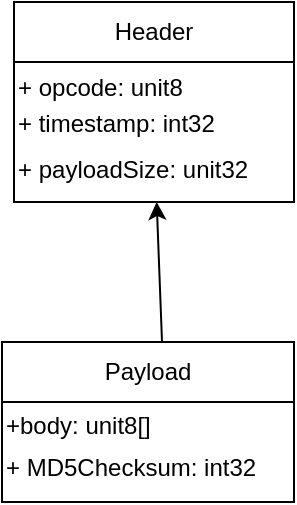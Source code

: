 <mxfile version="25.0.1">
  <diagram name="Pagina-1" id="PTWMIlFcWEW1Bm_SqzjM">
    <mxGraphModel dx="1009" dy="539" grid="1" gridSize="10" guides="1" tooltips="1" connect="1" arrows="1" fold="1" page="1" pageScale="1" pageWidth="827" pageHeight="1169" math="0" shadow="0">
      <root>
        <mxCell id="0" />
        <mxCell id="1" parent="0" />
        <mxCell id="Hz0j49JLsUxRW7hpQC5l-4" value="Header" style="rounded=0;whiteSpace=wrap;html=1;" vertex="1" parent="1">
          <mxGeometry x="360" y="80" width="140" height="30" as="geometry" />
        </mxCell>
        <mxCell id="Hz0j49JLsUxRW7hpQC5l-7" value="+ opcode: unit8&lt;br&gt;&lt;div style=&quot;text-align: justify; line-height: 190%;&quot;&gt;+ timestamp: int32&lt;br&gt;&lt;span style=&quot;background-color: initial; text-align: left;&quot;&gt;+ payloadSize: unit32&lt;/span&gt;&lt;/div&gt;" style="rounded=0;whiteSpace=wrap;html=1;align=left;" vertex="1" parent="1">
          <mxGeometry x="360" y="110" width="140" height="70" as="geometry" />
        </mxCell>
        <mxCell id="Hz0j49JLsUxRW7hpQC5l-9" value="Payload" style="rounded=0;whiteSpace=wrap;html=1;" vertex="1" parent="1">
          <mxGeometry x="354" y="250" width="146" height="30" as="geometry" />
        </mxCell>
        <mxCell id="Hz0j49JLsUxRW7hpQC5l-10" value="+body: unit8[]&lt;br&gt;&lt;div style=&quot;line-height: 220%;&quot;&gt;+ MD5Checksum: int32&lt;/div&gt;" style="rounded=0;whiteSpace=wrap;html=1;align=left;" vertex="1" parent="1">
          <mxGeometry x="354" y="280" width="146" height="50" as="geometry" />
        </mxCell>
        <mxCell id="Hz0j49JLsUxRW7hpQC5l-11" value="" style="endArrow=classic;html=1;rounded=0;exitX=0.548;exitY=0;exitDx=0;exitDy=0;exitPerimeter=0;" edge="1" parent="1" source="Hz0j49JLsUxRW7hpQC5l-9" target="Hz0j49JLsUxRW7hpQC5l-7">
          <mxGeometry width="50" height="50" relative="1" as="geometry">
            <mxPoint x="390" y="230" as="sourcePoint" />
            <mxPoint x="440" y="180" as="targetPoint" />
          </mxGeometry>
        </mxCell>
      </root>
    </mxGraphModel>
  </diagram>
</mxfile>
